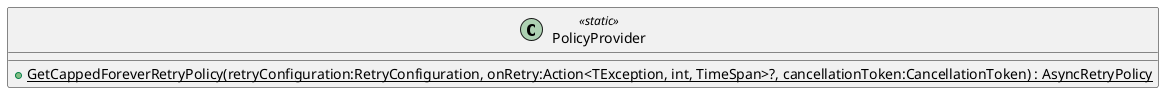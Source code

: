 @startuml
class PolicyProvider <<static>> {
    + {static} GetCappedForeverRetryPolicy(retryConfiguration:RetryConfiguration, onRetry:Action<TException, int, TimeSpan>?, cancellationToken:CancellationToken) : AsyncRetryPolicy
}
@enduml
